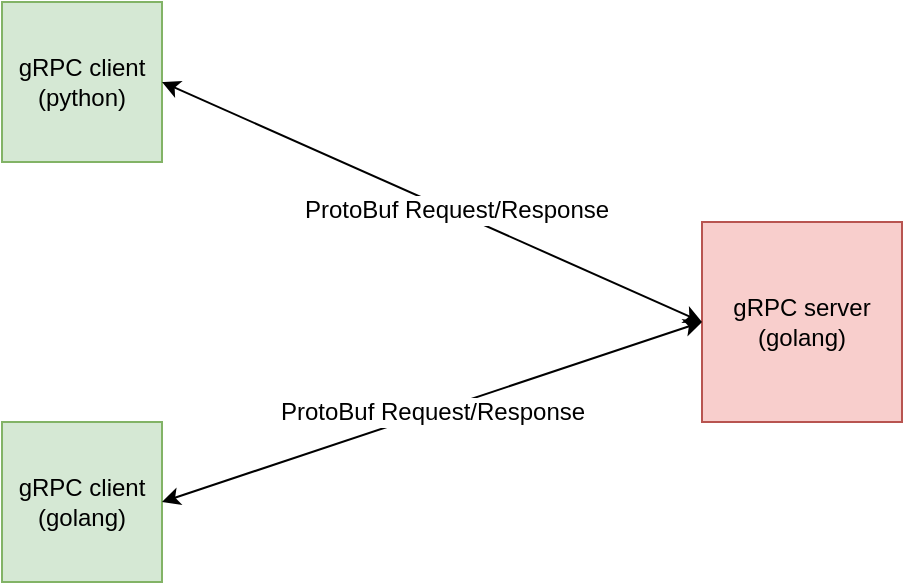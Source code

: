 <mxfile version="10.6.7" type="device"><diagram id="qqKv7yGtJXM3bPdEPlVi" name="Page-1"><mxGraphModel dx="1590" dy="944" grid="0" gridSize="10" guides="1" tooltips="1" connect="1" arrows="1" fold="1" page="1" pageScale="1" pageWidth="827" pageHeight="1169" math="0" shadow="0"><root><mxCell id="0"/><mxCell id="1" parent="0"/><mxCell id="505RdeYLmzAoighIiPrL-1" value="gRPC server&lt;br&gt;(golang)&lt;br&gt;" style="whiteSpace=wrap;html=1;aspect=fixed;fillColor=#f8cecc;strokeColor=#b85450;" vertex="1" parent="1"><mxGeometry x="550" y="360" width="100" height="100" as="geometry"/></mxCell><mxCell id="505RdeYLmzAoighIiPrL-2" value="gRPC client&lt;br&gt;(golang)&lt;br&gt;" style="whiteSpace=wrap;html=1;aspect=fixed;fillColor=#d5e8d4;strokeColor=#82b366;" vertex="1" parent="1"><mxGeometry x="200" y="460" width="80" height="80" as="geometry"/></mxCell><mxCell id="505RdeYLmzAoighIiPrL-3" value="gRPC client&lt;br&gt;(python)&lt;br&gt;" style="whiteSpace=wrap;html=1;aspect=fixed;fillColor=#d5e8d4;strokeColor=#82b366;" vertex="1" parent="1"><mxGeometry x="200" y="250" width="80" height="80" as="geometry"/></mxCell><mxCell id="505RdeYLmzAoighIiPrL-4" value="&lt;span&gt;&lt;font style=&quot;font-size: 12px&quot;&gt;ProtoBuf Request/Response&lt;/font&gt;&lt;/span&gt;" style="endArrow=classic;startArrow=classic;html=1;entryX=0;entryY=0.5;entryDx=0;entryDy=0;exitX=1;exitY=0.5;exitDx=0;exitDy=0;" edge="1" parent="1" source="505RdeYLmzAoighIiPrL-2" target="505RdeYLmzAoighIiPrL-1"><mxGeometry width="50" height="50" relative="1" as="geometry"><mxPoint x="200" y="610" as="sourcePoint"/><mxPoint x="250" y="560" as="targetPoint"/></mxGeometry></mxCell><mxCell id="505RdeYLmzAoighIiPrL-5" value="" style="endArrow=classic;startArrow=classic;html=1;entryX=0;entryY=0.5;entryDx=0;entryDy=0;exitX=1;exitY=0.5;exitDx=0;exitDy=0;" edge="1" parent="1" source="505RdeYLmzAoighIiPrL-3" target="505RdeYLmzAoighIiPrL-1"><mxGeometry width="50" height="50" relative="1" as="geometry"><mxPoint x="290" y="510" as="sourcePoint"/><mxPoint x="530" y="430" as="targetPoint"/></mxGeometry></mxCell><mxCell id="505RdeYLmzAoighIiPrL-6" value="ProtoBuf Request/Response" style="text;html=1;resizable=0;points=[];align=center;verticalAlign=middle;labelBackgroundColor=#ffffff;" vertex="1" connectable="0" parent="505RdeYLmzAoighIiPrL-5"><mxGeometry x="0.079" y="2" relative="1" as="geometry"><mxPoint y="1" as="offset"/></mxGeometry></mxCell></root></mxGraphModel></diagram></mxfile>